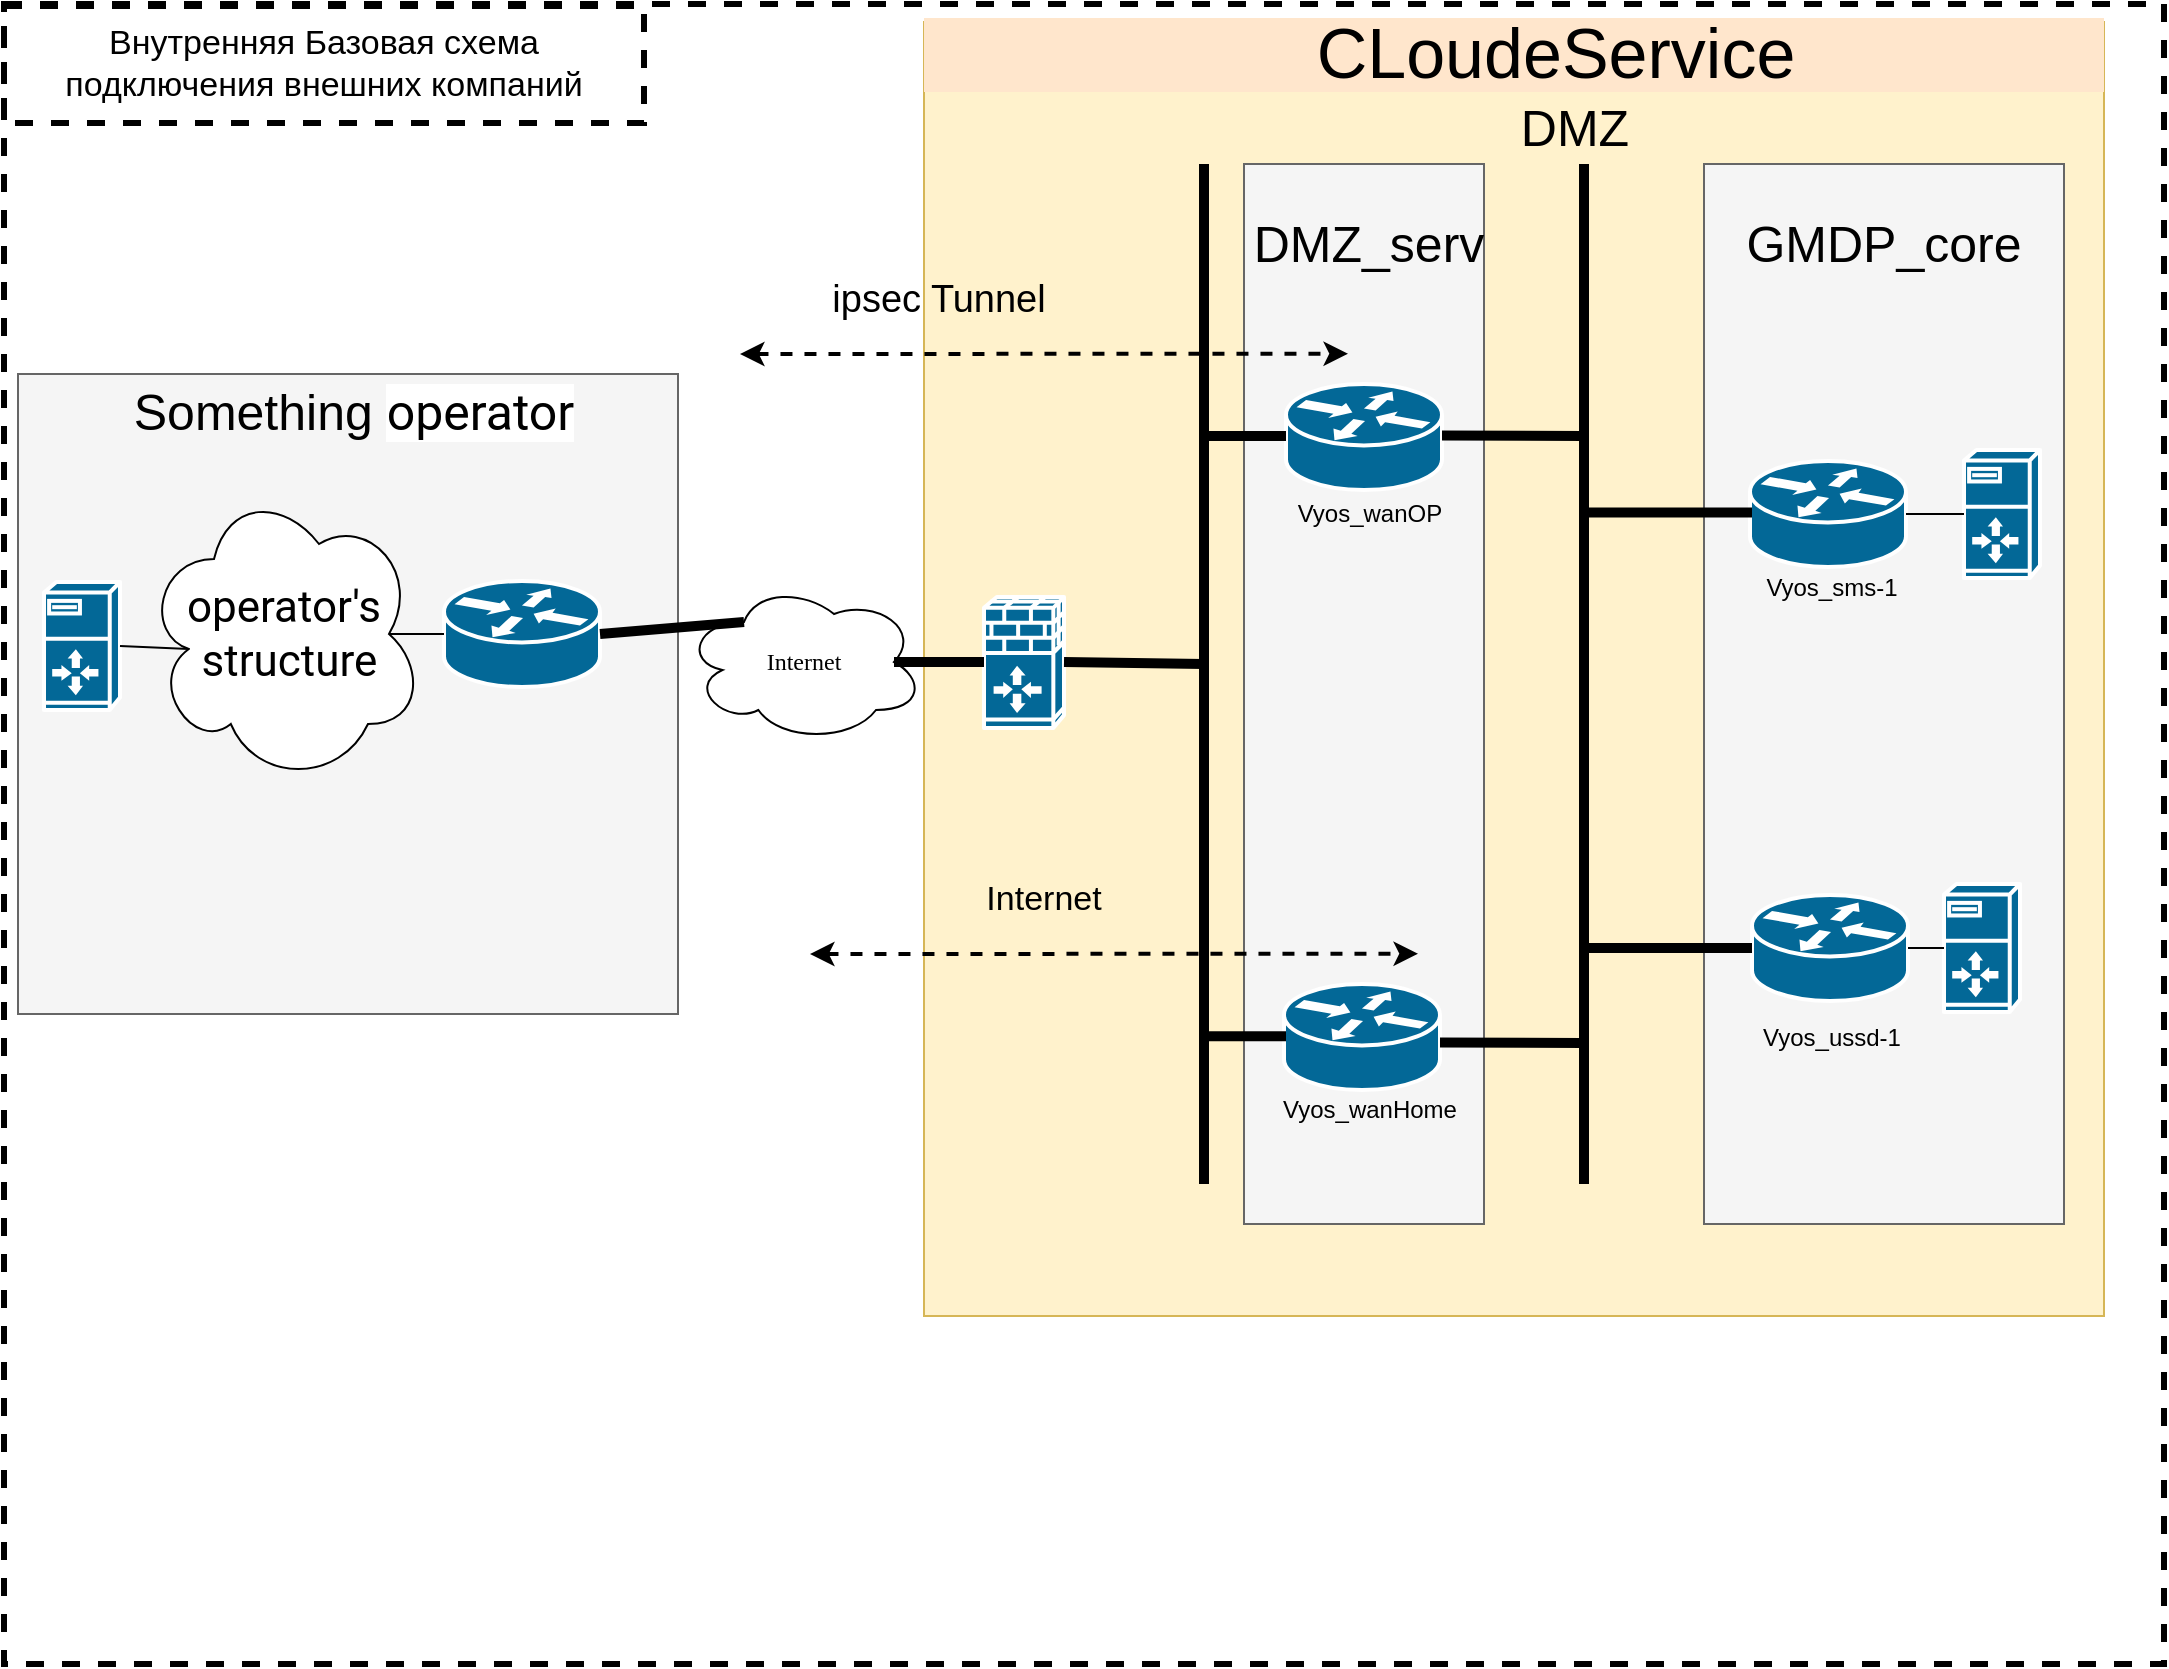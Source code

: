 <mxfile version="12.8.1" type="device"><diagram name="Page-1" id="c37626ed-c26b-45fb-9056-f9ebc6bb27b6"><mxGraphModel dx="310" dy="-30" grid="1" gridSize="10" guides="1" tooltips="1" connect="1" arrows="1" fold="1" page="1" pageScale="1" pageWidth="1100" pageHeight="850" background="#ffffff" math="0" shadow="0"><root><mxCell id="0"/><mxCell id="1" parent="0"/><mxCell id="6ZnqsL4RoFjl4blAUY_G-48" value="" style="rounded=0;whiteSpace=wrap;html=1;fillColor=none;dashed=1;strokeWidth=3;" vertex="1" parent="1"><mxGeometry x="1110" y="860" width="1080" height="830" as="geometry"/></mxCell><mxCell id="6ZnqsL4RoFjl4blAUY_G-8" value="" style="rounded=0;whiteSpace=wrap;html=1;fillColor=#fff2cc;strokeColor=#d6b656;" vertex="1" parent="1"><mxGeometry x="1570" y="869" width="590" height="647" as="geometry"/></mxCell><mxCell id="6ZnqsL4RoFjl4blAUY_G-34" value="" style="rounded=0;whiteSpace=wrap;html=1;fillColor=#ffe6cc;strokeColor=none;" vertex="1" parent="1"><mxGeometry x="1570" y="867" width="590" height="37" as="geometry"/></mxCell><mxCell id="6ZnqsL4RoFjl4blAUY_G-6" value="" style="whiteSpace=wrap;html=1;rounded=0;shadow=0;comic=0;strokeWidth=1;fontFamily=Verdana;fontSize=14;fillColor=#f5f5f5;strokeColor=#666666;verticalAlign=top;fontStyle=1;fontColor=#333333;" vertex="1" parent="1"><mxGeometry x="1960" y="940" width="180" height="530" as="geometry"/></mxCell><mxCell id="1c7a67bf8fd3230f-83" value="" style="whiteSpace=wrap;html=1;rounded=0;shadow=0;comic=0;strokeWidth=1;fontFamily=Verdana;fontSize=14;fillColor=#f5f5f5;strokeColor=#666666;verticalAlign=top;fontStyle=1;fontColor=#333333;" parent="1" vertex="1"><mxGeometry x="1730" y="940" width="120" height="530" as="geometry"/></mxCell><mxCell id="1c7a67bf8fd3230f-80" value="" style="whiteSpace=wrap;html=1;rounded=0;shadow=0;comic=0;strokeWidth=1;fontFamily=Verdana;fontSize=14;fillColor=#f5f5f5;strokeColor=#666666;fontStyle=1;verticalAlign=top;fontColor=#333333;" parent="1" vertex="1"><mxGeometry x="1117" y="1045" width="330" height="320" as="geometry"/></mxCell><mxCell id="1c7a67bf8fd3230f-11" value="" style="shape=mxgraph.cisco.servers.server_with_router;html=1;dashed=0;fillColor=#036897;strokeColor=#ffffff;strokeWidth=2;verticalLabelPosition=bottom;verticalAlign=top;rounded=0;shadow=0;comic=0;fontFamily=Verdana;fontSize=12;" parent="1" vertex="1"><mxGeometry x="2090" y="1083" width="38" height="64" as="geometry"/></mxCell><mxCell id="1c7a67bf8fd3230f-12" value="" style="shape=mxgraph.cisco.servers.server_with_router;html=1;dashed=0;fillColor=#036897;strokeColor=#ffffff;strokeWidth=2;verticalLabelPosition=bottom;verticalAlign=top;rounded=0;shadow=0;comic=0;fontFamily=Verdana;fontSize=12;" parent="1" vertex="1"><mxGeometry x="2080" y="1300" width="38" height="64" as="geometry"/></mxCell><mxCell id="1c7a67bf8fd3230f-15" value="Internet" style="ellipse;shape=cloud;whiteSpace=wrap;html=1;rounded=0;shadow=0;comic=0;strokeWidth=1;fontFamily=Verdana;fontSize=12;" parent="1" vertex="1"><mxGeometry x="1450" y="1149" width="120" height="80" as="geometry"/></mxCell><mxCell id="1c7a67bf8fd3230f-47" value="" style="shape=mxgraph.cisco.routers.router;html=1;dashed=0;fillColor=#036897;strokeColor=#ffffff;strokeWidth=2;verticalLabelPosition=bottom;verticalAlign=top;rounded=0;shadow=0;comic=0;fontFamily=Verdana;fontSize=12;" parent="1" vertex="1"><mxGeometry x="1751" y="1050" width="78" height="53" as="geometry"/></mxCell><mxCell id="1c7a67bf8fd3230f-48" value="" style="shape=mxgraph.cisco.routers.router;html=1;dashed=0;fillColor=#036897;strokeColor=#ffffff;strokeWidth=2;verticalLabelPosition=bottom;verticalAlign=top;rounded=0;shadow=0;comic=0;fontFamily=Verdana;fontSize=12;" parent="1" vertex="1"><mxGeometry x="1750" y="1350" width="78" height="53" as="geometry"/></mxCell><mxCell id="6ZnqsL4RoFjl4blAUY_G-2" value="" style="shape=mxgraph.cisco.routers.router;html=1;dashed=0;fillColor=#036897;strokeColor=#ffffff;strokeWidth=2;verticalLabelPosition=bottom;verticalAlign=top;rounded=0;shadow=0;comic=0;fontFamily=Verdana;fontSize=12;" vertex="1" parent="1"><mxGeometry x="1984" y="1305.5" width="78" height="53" as="geometry"/></mxCell><mxCell id="6ZnqsL4RoFjl4blAUY_G-3" value="" style="shape=mxgraph.cisco.routers.router;html=1;dashed=0;fillColor=#036897;strokeColor=#ffffff;strokeWidth=2;verticalLabelPosition=bottom;verticalAlign=top;rounded=0;shadow=0;comic=0;fontFamily=Verdana;fontSize=12;" vertex="1" parent="1"><mxGeometry x="1983" y="1088.5" width="78" height="53" as="geometry"/></mxCell><mxCell id="6ZnqsL4RoFjl4blAUY_G-4" value="" style="shape=mxgraph.cisco.routers.router;html=1;dashed=0;fillColor=#036897;strokeColor=#ffffff;strokeWidth=2;verticalLabelPosition=bottom;verticalAlign=top;rounded=0;shadow=0;comic=0;fontFamily=Verdana;fontSize=12;" vertex="1" parent="1"><mxGeometry x="1330" y="1148.5" width="78" height="53" as="geometry"/></mxCell><mxCell id="6ZnqsL4RoFjl4blAUY_G-5" value="" style="shape=mxgraph.cisco.security.ios_firewall;html=1;pointerEvents=1;dashed=0;fillColor=#036897;strokeColor=#ffffff;strokeWidth=2;verticalLabelPosition=bottom;verticalAlign=top;align=center;outlineConnect=0;" vertex="1" parent="1"><mxGeometry x="1600" y="1156" width="40" height="66" as="geometry"/></mxCell><mxCell id="6ZnqsL4RoFjl4blAUY_G-9" value="" style="endArrow=none;html=1;entryX=0;entryY=0.5;entryDx=0;entryDy=0;entryPerimeter=0;exitX=1;exitY=0.5;exitDx=0;exitDy=0;exitPerimeter=0;" edge="1" parent="1" source="6ZnqsL4RoFjl4blAUY_G-3" target="1c7a67bf8fd3230f-11"><mxGeometry width="50" height="50" relative="1" as="geometry"><mxPoint x="1680" y="1270" as="sourcePoint"/><mxPoint x="1730" y="1220" as="targetPoint"/></mxGeometry></mxCell><mxCell id="6ZnqsL4RoFjl4blAUY_G-10" value="" style="endArrow=none;html=1;entryX=0;entryY=0.5;entryDx=0;entryDy=0;entryPerimeter=0;exitX=1;exitY=0.5;exitDx=0;exitDy=0;exitPerimeter=0;" edge="1" parent="1" source="6ZnqsL4RoFjl4blAUY_G-2" target="1c7a67bf8fd3230f-12"><mxGeometry width="50" height="50" relative="1" as="geometry"><mxPoint x="2060" y="1332" as="sourcePoint"/><mxPoint x="1730" y="1220" as="targetPoint"/></mxGeometry></mxCell><mxCell id="6ZnqsL4RoFjl4blAUY_G-17" value="&lt;font style=&quot;font-size: 25px&quot;&gt;GMDP_core&lt;/font&gt;" style="text;html=1;strokeColor=none;fillColor=none;align=center;verticalAlign=middle;whiteSpace=wrap;rounded=0;" vertex="1" parent="1"><mxGeometry x="1970" y="960" width="160" height="37" as="geometry"/></mxCell><mxCell id="6ZnqsL4RoFjl4blAUY_G-18" value="&lt;font style=&quot;font-size: 25px&quot;&gt;DMZ_serv&lt;/font&gt;" style="text;html=1;strokeColor=none;fillColor=none;align=center;verticalAlign=middle;whiteSpace=wrap;rounded=0;" vertex="1" parent="1"><mxGeometry x="1760" y="950" width="65" height="58.5" as="geometry"/></mxCell><mxCell id="6ZnqsL4RoFjl4blAUY_G-20" value="" style="shape=mxgraph.cisco.servers.server_with_router;html=1;dashed=0;fillColor=#036897;strokeColor=#ffffff;strokeWidth=2;verticalLabelPosition=bottom;verticalAlign=top;rounded=0;shadow=0;comic=0;fontFamily=Verdana;fontSize=12;" vertex="1" parent="1"><mxGeometry x="1130" y="1149" width="38" height="64" as="geometry"/></mxCell><mxCell id="6ZnqsL4RoFjl4blAUY_G-21" value="&lt;font style=&quot;font-size: 22px&quot;&gt;&lt;span style=&quot;font-family: &amp;#34;roboto&amp;#34; , &amp;#34;arial&amp;#34; , sans-serif ; background-color: rgb(255 , 255 , 255)&quot;&gt;operator's&lt;br&gt;&amp;nbsp;&lt;/span&gt;&lt;font face=&quot;Roboto, arial, sans-serif&quot; style=&quot;font-size: 22px&quot;&gt;structure&lt;/font&gt;&lt;/font&gt;" style="ellipse;shape=cloud;whiteSpace=wrap;html=1;rounded=0;shadow=0;comic=0;strokeWidth=1;fontFamily=Verdana;fontSize=12;" vertex="1" parent="1"><mxGeometry x="1180" y="1100" width="140" height="150" as="geometry"/></mxCell><mxCell id="6ZnqsL4RoFjl4blAUY_G-22" value="" style="endArrow=none;html=1;entryX=0;entryY=0.5;entryDx=0;entryDy=0;entryPerimeter=0;exitX=0.875;exitY=0.5;exitDx=0;exitDy=0;exitPerimeter=0;" edge="1" parent="1" source="6ZnqsL4RoFjl4blAUY_G-21" target="6ZnqsL4RoFjl4blAUY_G-4"><mxGeometry width="50" height="50" relative="1" as="geometry"><mxPoint x="1370" y="1130" as="sourcePoint"/><mxPoint x="1420" y="1080" as="targetPoint"/></mxGeometry></mxCell><mxCell id="6ZnqsL4RoFjl4blAUY_G-23" value="" style="endArrow=none;html=1;entryX=1;entryY=0.5;entryDx=0;entryDy=0;entryPerimeter=0;exitX=0.16;exitY=0.55;exitDx=0;exitDy=0;exitPerimeter=0;" edge="1" parent="1" source="6ZnqsL4RoFjl4blAUY_G-21" target="6ZnqsL4RoFjl4blAUY_G-20"><mxGeometry width="50" height="50" relative="1" as="geometry"><mxPoint x="1370" y="1130" as="sourcePoint"/><mxPoint x="1420" y="1080" as="targetPoint"/></mxGeometry></mxCell><mxCell id="6ZnqsL4RoFjl4blAUY_G-24" value="&lt;font style=&quot;font-size: 35px&quot;&gt;CLoudeService&lt;/font&gt;" style="text;html=1;strokeColor=none;fillColor=none;align=center;verticalAlign=middle;whiteSpace=wrap;rounded=0;" vertex="1" parent="1"><mxGeometry x="1740" y="874" width="291.5" height="20" as="geometry"/></mxCell><mxCell id="6ZnqsL4RoFjl4blAUY_G-28" value="" style="endArrow=none;html=1;endSize=9;jumpSize=10;startSize=9;strokeWidth=5;" edge="1" parent="1"><mxGeometry width="50" height="50" relative="1" as="geometry"><mxPoint x="1900" y="1450" as="sourcePoint"/><mxPoint x="1900" y="940" as="targetPoint"/></mxGeometry></mxCell><mxCell id="6ZnqsL4RoFjl4blAUY_G-29" value="" style="endArrow=none;html=1;strokeWidth=5;entryX=0;entryY=0.5;entryDx=0;entryDy=0;entryPerimeter=0;" edge="1" parent="1" target="6ZnqsL4RoFjl4blAUY_G-2"><mxGeometry width="50" height="50" relative="1" as="geometry"><mxPoint x="1900" y="1332" as="sourcePoint"/><mxPoint x="1640" y="1200" as="targetPoint"/></mxGeometry></mxCell><mxCell id="6ZnqsL4RoFjl4blAUY_G-30" value="" style="endArrow=none;html=1;strokeWidth=5;entryX=0;entryY=0.5;entryDx=0;entryDy=0;entryPerimeter=0;" edge="1" parent="1"><mxGeometry width="50" height="50" relative="1" as="geometry"><mxPoint x="1900" y="1114.29" as="sourcePoint"/><mxPoint x="1984" y="1114.29" as="targetPoint"/></mxGeometry></mxCell><mxCell id="6ZnqsL4RoFjl4blAUY_G-31" value="" style="endArrow=none;html=1;strokeWidth=5;" edge="1" parent="1"><mxGeometry width="50" height="50" relative="1" as="geometry"><mxPoint x="1829" y="1075.79" as="sourcePoint"/><mxPoint x="1900" y="1076" as="targetPoint"/></mxGeometry></mxCell><mxCell id="6ZnqsL4RoFjl4blAUY_G-32" value="" style="endArrow=none;html=1;strokeWidth=5;" edge="1" parent="1"><mxGeometry width="50" height="50" relative="1" as="geometry"><mxPoint x="1828" y="1379.29" as="sourcePoint"/><mxPoint x="1899" y="1379.5" as="targetPoint"/></mxGeometry></mxCell><mxCell id="6ZnqsL4RoFjl4blAUY_G-33" value="&lt;font style=&quot;font-size: 25px&quot;&gt;DMZ&lt;/font&gt;" style="text;html=1;strokeColor=none;fillColor=none;align=center;verticalAlign=middle;whiteSpace=wrap;rounded=0;" vertex="1" parent="1"><mxGeometry x="1862.5" y="891.5" width="65" height="58.5" as="geometry"/></mxCell><mxCell id="6ZnqsL4RoFjl4blAUY_G-35" value="" style="endArrow=none;html=1;endSize=9;jumpSize=10;startSize=9;strokeWidth=5;" edge="1" parent="1"><mxGeometry width="50" height="50" relative="1" as="geometry"><mxPoint x="1710" y="1450" as="sourcePoint"/><mxPoint x="1710" y="940.0" as="targetPoint"/></mxGeometry></mxCell><mxCell id="6ZnqsL4RoFjl4blAUY_G-36" value="" style="endArrow=none;html=1;strokeWidth=5;exitX=1;exitY=0.5;exitDx=0;exitDy=0;exitPerimeter=0;" edge="1" parent="1" source="6ZnqsL4RoFjl4blAUY_G-5"><mxGeometry width="50" height="50" relative="1" as="geometry"><mxPoint x="1600" y="1370" as="sourcePoint"/><mxPoint x="1710" y="1190" as="targetPoint"/></mxGeometry></mxCell><mxCell id="6ZnqsL4RoFjl4blAUY_G-37" value="" style="endArrow=none;html=1;strokeWidth=5;" edge="1" parent="1"><mxGeometry width="50" height="50" relative="1" as="geometry"><mxPoint x="1710" y="1076" as="sourcePoint"/><mxPoint x="1751" y="1076" as="targetPoint"/></mxGeometry></mxCell><mxCell id="6ZnqsL4RoFjl4blAUY_G-38" value="" style="endArrow=none;html=1;strokeWidth=5;" edge="1" parent="1"><mxGeometry width="50" height="50" relative="1" as="geometry"><mxPoint x="1710" y="1376.08" as="sourcePoint"/><mxPoint x="1751.0" y="1376.08" as="targetPoint"/></mxGeometry></mxCell><mxCell id="6ZnqsL4RoFjl4blAUY_G-39" value="" style="endArrow=none;html=1;strokeWidth=5;entryX=1;entryY=0.5;entryDx=0;entryDy=0;entryPerimeter=0;exitX=0.25;exitY=0.25;exitDx=0;exitDy=0;exitPerimeter=0;" edge="1" parent="1" source="1c7a67bf8fd3230f-15" target="6ZnqsL4RoFjl4blAUY_G-4"><mxGeometry width="50" height="50" relative="1" as="geometry"><mxPoint x="1510" y="1140" as="sourcePoint"/><mxPoint x="1730" y="1190" as="targetPoint"/></mxGeometry></mxCell><mxCell id="6ZnqsL4RoFjl4blAUY_G-40" value="" style="endArrow=none;html=1;strokeWidth=5;entryX=0;entryY=0.5;entryDx=0;entryDy=0;entryPerimeter=0;exitX=0.875;exitY=0.5;exitDx=0;exitDy=0;exitPerimeter=0;" edge="1" parent="1" source="1c7a67bf8fd3230f-15" target="6ZnqsL4RoFjl4blAUY_G-5"><mxGeometry width="50" height="50" relative="1" as="geometry"><mxPoint x="1550" y="1100" as="sourcePoint"/><mxPoint x="1600" y="1050" as="targetPoint"/></mxGeometry></mxCell><mxCell id="6ZnqsL4RoFjl4blAUY_G-42" value="" style="endArrow=classic;startArrow=classic;html=1;strokeWidth=2;entryX=0.725;entryY=0.745;entryDx=0;entryDy=0;entryPerimeter=0;dashed=1;" edge="1" parent="1" target="1c7a67bf8fd3230f-83"><mxGeometry width="50" height="50" relative="1" as="geometry"><mxPoint x="1513" y="1335" as="sourcePoint"/><mxPoint x="1610" y="1240" as="targetPoint"/></mxGeometry></mxCell><mxCell id="6ZnqsL4RoFjl4blAUY_G-43" value="&lt;font style=&quot;font-size: 17px&quot;&gt;Internet&lt;/font&gt;" style="text;html=1;strokeColor=none;fillColor=none;align=center;verticalAlign=middle;whiteSpace=wrap;rounded=0;" vertex="1" parent="1"><mxGeometry x="1590" y="1290" width="80" height="35.5" as="geometry"/></mxCell><mxCell id="6ZnqsL4RoFjl4blAUY_G-44" value="" style="endArrow=classic;startArrow=classic;html=1;strokeWidth=2;entryX=0.725;entryY=0.745;entryDx=0;entryDy=0;entryPerimeter=0;dashed=1;" edge="1" parent="1"><mxGeometry width="50" height="50" relative="1" as="geometry"><mxPoint x="1478" y="1035" as="sourcePoint"/><mxPoint x="1782" y="1034.85" as="targetPoint"/></mxGeometry></mxCell><mxCell id="6ZnqsL4RoFjl4blAUY_G-45" value="&lt;font style=&quot;font-size: 19px&quot;&gt;ipsec Tunnel&lt;/font&gt;" style="text;html=1;strokeColor=none;fillColor=none;align=center;verticalAlign=middle;whiteSpace=wrap;rounded=0;" vertex="1" parent="1"><mxGeometry x="1520" y="990" width="115" height="35.5" as="geometry"/></mxCell><mxCell id="6ZnqsL4RoFjl4blAUY_G-46" value="&lt;font style=&quot;font-size: 25px&quot;&gt;Something&amp;nbsp;&lt;span style=&quot;font-family: &amp;#34;roboto&amp;#34; , &amp;#34;arial&amp;#34; , sans-serif ; white-space: nowrap ; background-color: rgb(255 , 255 , 255)&quot;&gt;operator&lt;/span&gt;&lt;/font&gt;" style="text;html=1;strokeColor=none;fillColor=none;align=center;verticalAlign=middle;whiteSpace=wrap;rounded=0;" vertex="1" parent="1"><mxGeometry x="1210" y="1054" width="150" height="20" as="geometry"/></mxCell><mxCell id="6ZnqsL4RoFjl4blAUY_G-49" value="&lt;font style=&quot;font-size: 17px&quot;&gt;Внутренняя Базовая схема подключения внешних компаний&lt;/font&gt;" style="text;html=1;strokeColor=#000000;fillColor=none;align=center;verticalAlign=middle;whiteSpace=wrap;rounded=0;strokeWidth=3;dashed=1;" vertex="1" parent="1"><mxGeometry x="1110" y="861" width="320" height="58.5" as="geometry"/></mxCell><mxCell id="6ZnqsL4RoFjl4blAUY_G-50" value="Vyos_wanOP" style="text;html=1;strokeColor=none;fillColor=none;align=center;verticalAlign=middle;whiteSpace=wrap;rounded=0;dashed=1;" vertex="1" parent="1"><mxGeometry x="1752.5" y="1105" width="80" height="20" as="geometry"/></mxCell><mxCell id="6ZnqsL4RoFjl4blAUY_G-51" value="Vyos_wanHome" style="text;html=1;strokeColor=none;fillColor=none;align=center;verticalAlign=middle;whiteSpace=wrap;rounded=0;dashed=1;" vertex="1" parent="1"><mxGeometry x="1752.5" y="1403" width="80" height="20" as="geometry"/></mxCell><mxCell id="6ZnqsL4RoFjl4blAUY_G-52" value="Vyos_sms-1&lt;span style=&quot;color: rgba(0 , 0 , 0 , 0) ; font-family: monospace ; font-size: 0px ; white-space: nowrap&quot;&gt;%3CmxGraphModel%3E%3Croot%3E%3CmxCell%20id%3D%220%22%2F%3E%3CmxCell%20id%3D%221%22%20parent%3D%220%22%2F%3E%3CmxCell%20id%3D%222%22%20value%3D%22Vyos_wanHome%22%20style%3D%22text%3Bhtml%3D1%3BstrokeColor%3Dnone%3BfillColor%3Dnone%3Balign%3Dcenter%3BverticalAlign%3Dmiddle%3BwhiteSpace%3Dwrap%3Brounded%3D0%3Bdashed%3D1%3B%22%20vertex%3D%221%22%20parent%3D%221%22%3E%3CmxGeometry%20x%3D%221752.5%22%20y%3D%221403%22%20width%3D%2280%22%20height%3D%2220%22%20as%3D%22geometry%22%2F%3E%3C%2FmxCell%3E%3C%2Froot%3E%3C%2FmxGraphModel%3E&lt;/span&gt;" style="text;html=1;strokeColor=none;fillColor=none;align=center;verticalAlign=middle;whiteSpace=wrap;rounded=0;dashed=1;" vertex="1" parent="1"><mxGeometry x="1984" y="1141.5" width="80" height="20" as="geometry"/></mxCell><mxCell id="6ZnqsL4RoFjl4blAUY_G-53" value="Vyos_ussd-1&lt;span style=&quot;color: rgba(0 , 0 , 0 , 0) ; font-family: monospace ; font-size: 0px ; white-space: nowrap&quot;&gt;%3CmxGraphModel%3E%3Croot%3E%3CmxCell%20id%3D%220%22%2F%3E%3CmxCell%20id%3D%221%22%20parent%3D%220%22%2F%3E%3CmxCell%20id%3D%222%22%20value%3D%22Vyos_wanHome%22%20style%3D%22text%3Bhtml%3D1%3BstrokeColor%3Dnone%3BfillColor%3Dnone%3Balign%3Dcenter%3BverticalAlign%3Dmiddle%3BwhiteSpace%3Dwrap%3Brounded%3D0%3Bdashed%3D1%3B%22%20vertex%3D%221%22%20parent%3D%221%22%3E%3CmxGeometry%20x%3D%221752.5%22%20y%3D%221403%22%20width%3D%2280%22%20height%3D%2220%22%20as%3D%22geometry%22%2F%3E%3C%2FmxCell%3E%3C%2Froot%3E%3C%2FmxGraphModel%3E&lt;/span&gt;" style="text;html=1;strokeColor=none;fillColor=none;align=center;verticalAlign=middle;whiteSpace=wrap;rounded=0;dashed=1;" vertex="1" parent="1"><mxGeometry x="1984" y="1366.5" width="80" height="20" as="geometry"/></mxCell></root></mxGraphModel></diagram></mxfile>